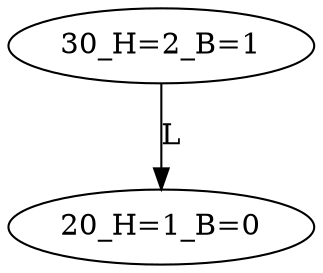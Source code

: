 digraph BiTreeBiTreeInsert {
"30_H=2_B=1" -> {"20_H=1_B=0"} [label="L"]
"30_H=2_B=1"
"20_H=1_B=0"
}
